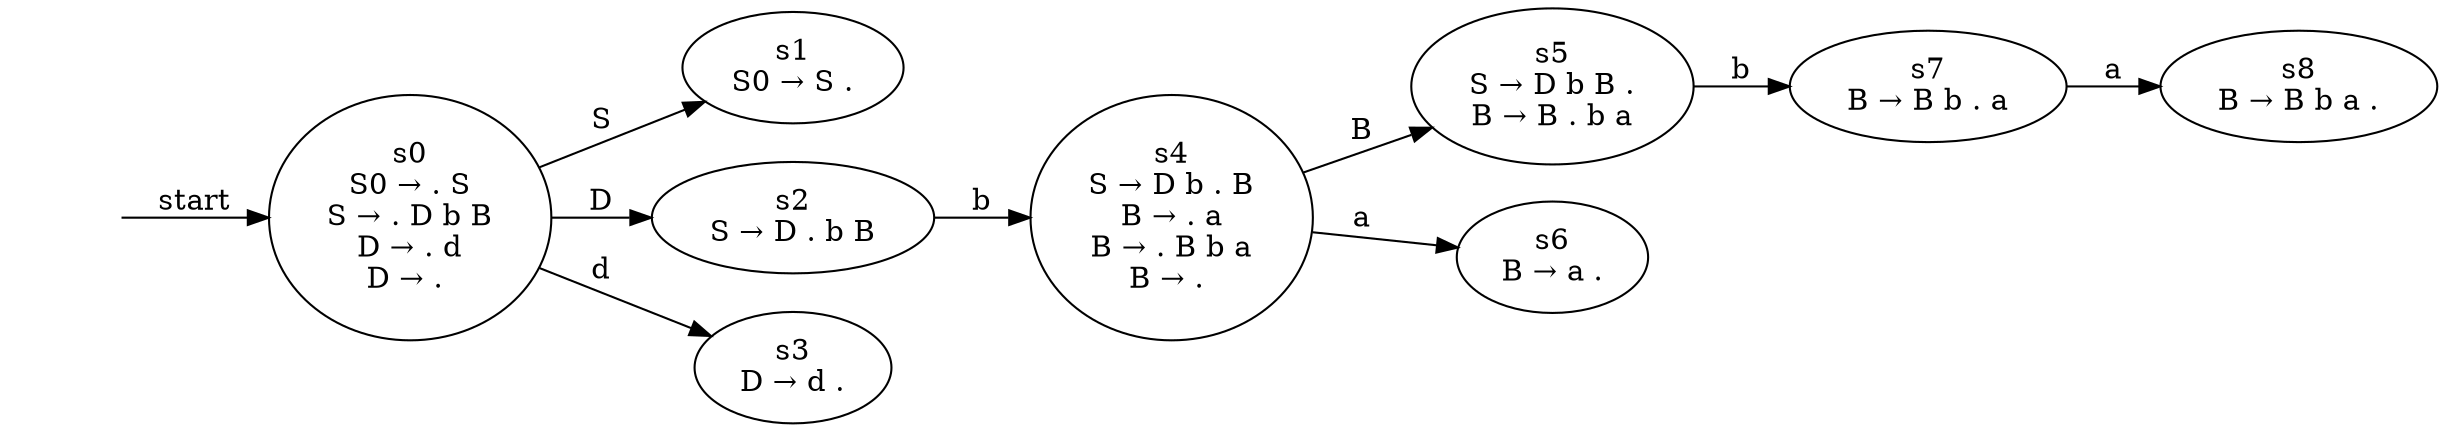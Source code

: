 digraph "dfa_LR(0)" {
	graph [rankdir=LR]
	s0 [label="s0
S0 → . S
S → . D b B
D → . d
D → . "]
	s1 [label="s1
S0 → S ."]
	s0 -> s1 [label=S]
	s2 [label="s2
S → D . b B"]
	s0 -> s2 [label=D]
	s3 [label="s3
D → d ."]
	s0 -> s3 [label=d]
	s4 [label="s4
S → D b . B
B → . a
B → . B b a
B → . "]
	s2 -> s4 [label=b]
	s5 [label="s5
S → D b B .
B → B . b a"]
	s4 -> s5 [label=B]
	s6 [label="s6
B → a ."]
	s4 -> s6 [label=a]
	s7 [label="s7
B → B b . a"]
	s5 -> s7 [label=b]
	s8 [label="s8
B → B b a ."]
	s7 -> s8 [label=a]
	"" [shape=none]
	"" -> s0 [label=start]
}

